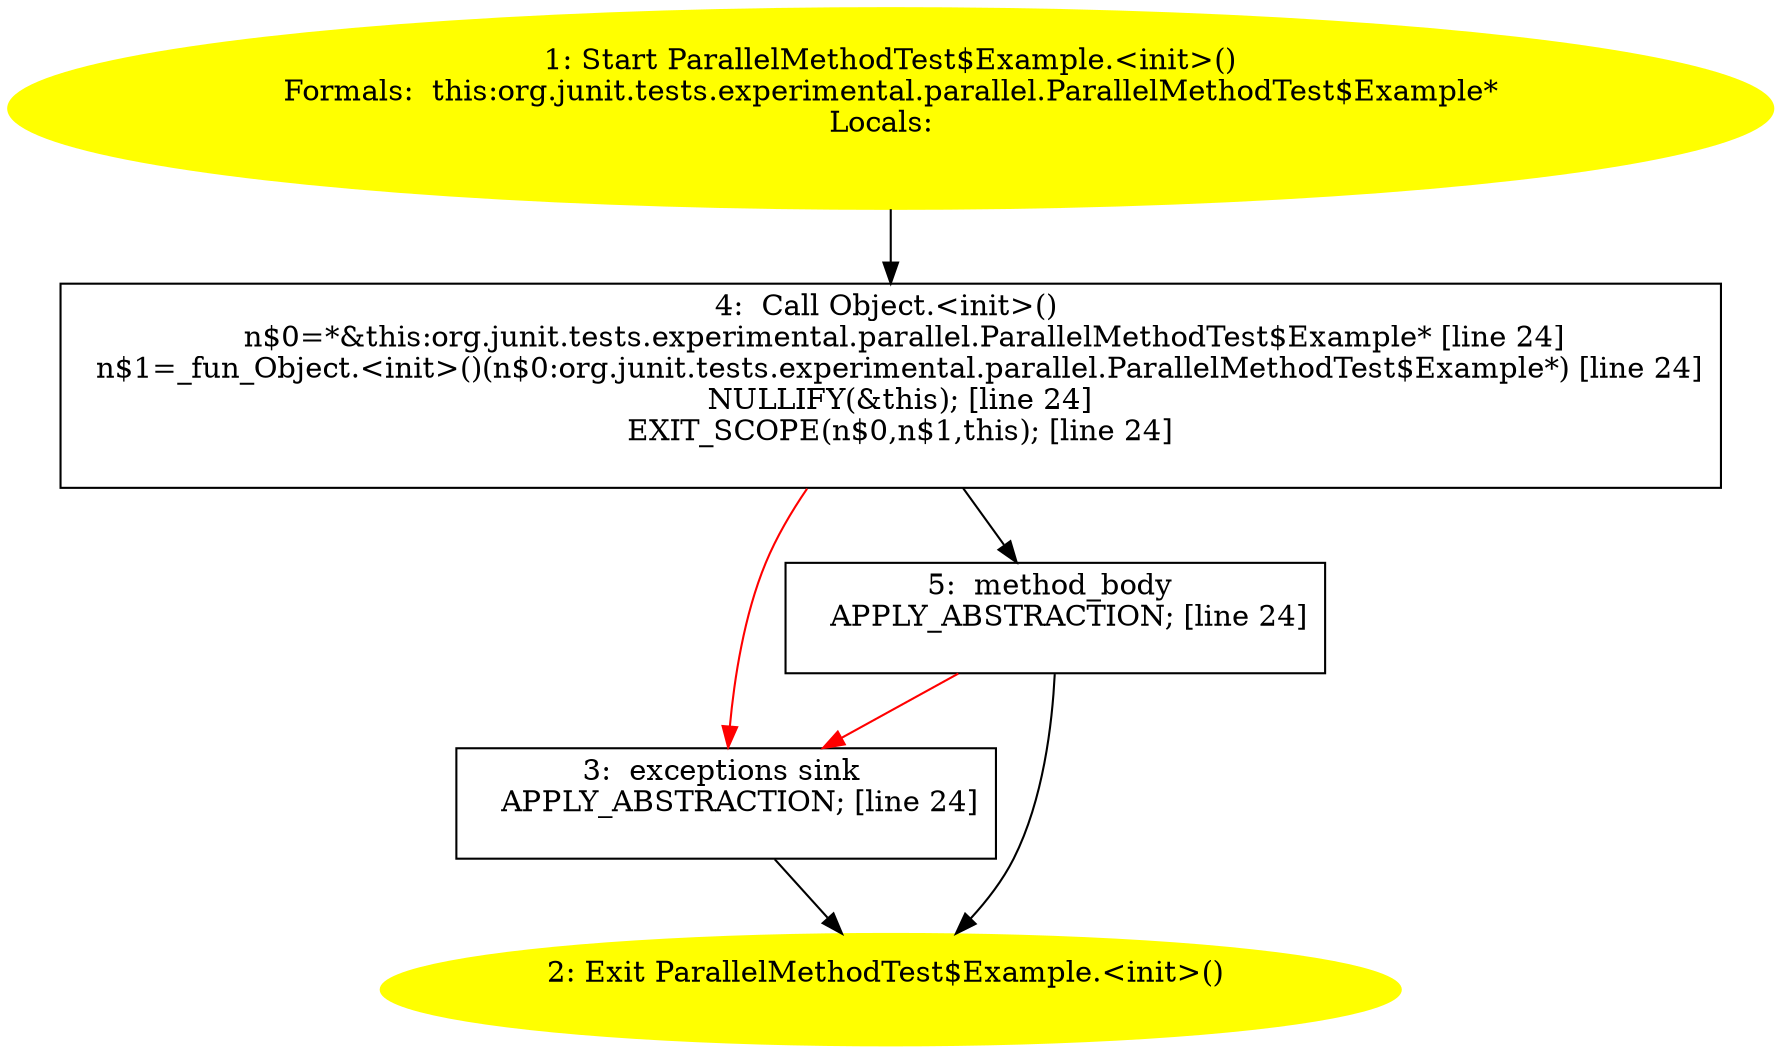 /* @generated */
digraph cfg {
"org.junit.tests.experimental.parallel.ParallelMethodTest$Example.<init>().d2fb0e17c4c17cb5bde7a8acfb437b16_1" [label="1: Start ParallelMethodTest$Example.<init>()\nFormals:  this:org.junit.tests.experimental.parallel.ParallelMethodTest$Example*\nLocals:  \n  " color=yellow style=filled]
	

	 "org.junit.tests.experimental.parallel.ParallelMethodTest$Example.<init>().d2fb0e17c4c17cb5bde7a8acfb437b16_1" -> "org.junit.tests.experimental.parallel.ParallelMethodTest$Example.<init>().d2fb0e17c4c17cb5bde7a8acfb437b16_4" ;
"org.junit.tests.experimental.parallel.ParallelMethodTest$Example.<init>().d2fb0e17c4c17cb5bde7a8acfb437b16_2" [label="2: Exit ParallelMethodTest$Example.<init>() \n  " color=yellow style=filled]
	

"org.junit.tests.experimental.parallel.ParallelMethodTest$Example.<init>().d2fb0e17c4c17cb5bde7a8acfb437b16_3" [label="3:  exceptions sink \n   APPLY_ABSTRACTION; [line 24]\n " shape="box"]
	

	 "org.junit.tests.experimental.parallel.ParallelMethodTest$Example.<init>().d2fb0e17c4c17cb5bde7a8acfb437b16_3" -> "org.junit.tests.experimental.parallel.ParallelMethodTest$Example.<init>().d2fb0e17c4c17cb5bde7a8acfb437b16_2" ;
"org.junit.tests.experimental.parallel.ParallelMethodTest$Example.<init>().d2fb0e17c4c17cb5bde7a8acfb437b16_4" [label="4:  Call Object.<init>() \n   n$0=*&this:org.junit.tests.experimental.parallel.ParallelMethodTest$Example* [line 24]\n  n$1=_fun_Object.<init>()(n$0:org.junit.tests.experimental.parallel.ParallelMethodTest$Example*) [line 24]\n  NULLIFY(&this); [line 24]\n  EXIT_SCOPE(n$0,n$1,this); [line 24]\n " shape="box"]
	

	 "org.junit.tests.experimental.parallel.ParallelMethodTest$Example.<init>().d2fb0e17c4c17cb5bde7a8acfb437b16_4" -> "org.junit.tests.experimental.parallel.ParallelMethodTest$Example.<init>().d2fb0e17c4c17cb5bde7a8acfb437b16_5" ;
	 "org.junit.tests.experimental.parallel.ParallelMethodTest$Example.<init>().d2fb0e17c4c17cb5bde7a8acfb437b16_4" -> "org.junit.tests.experimental.parallel.ParallelMethodTest$Example.<init>().d2fb0e17c4c17cb5bde7a8acfb437b16_3" [color="red" ];
"org.junit.tests.experimental.parallel.ParallelMethodTest$Example.<init>().d2fb0e17c4c17cb5bde7a8acfb437b16_5" [label="5:  method_body \n   APPLY_ABSTRACTION; [line 24]\n " shape="box"]
	

	 "org.junit.tests.experimental.parallel.ParallelMethodTest$Example.<init>().d2fb0e17c4c17cb5bde7a8acfb437b16_5" -> "org.junit.tests.experimental.parallel.ParallelMethodTest$Example.<init>().d2fb0e17c4c17cb5bde7a8acfb437b16_2" ;
	 "org.junit.tests.experimental.parallel.ParallelMethodTest$Example.<init>().d2fb0e17c4c17cb5bde7a8acfb437b16_5" -> "org.junit.tests.experimental.parallel.ParallelMethodTest$Example.<init>().d2fb0e17c4c17cb5bde7a8acfb437b16_3" [color="red" ];
}
